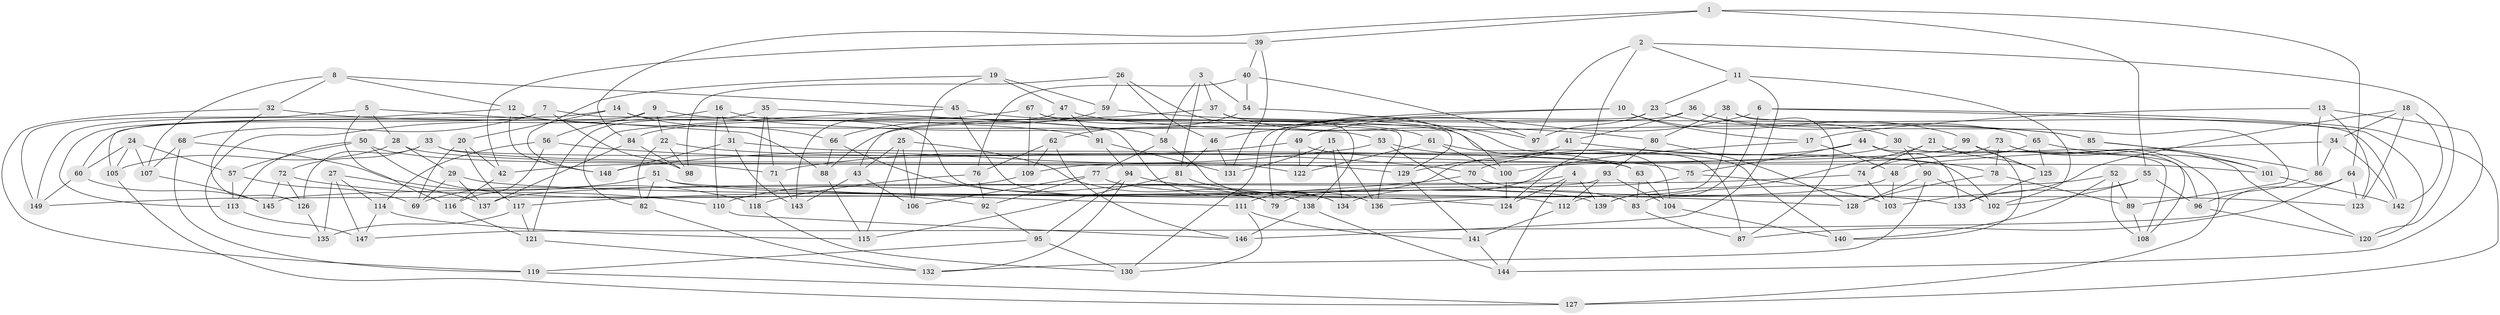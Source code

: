 // Generated by graph-tools (version 1.1) at 2025/16/03/09/25 04:16:19]
// undirected, 149 vertices, 298 edges
graph export_dot {
graph [start="1"]
  node [color=gray90,style=filled];
  1;
  2;
  3;
  4;
  5;
  6;
  7;
  8;
  9;
  10;
  11;
  12;
  13;
  14;
  15;
  16;
  17;
  18;
  19;
  20;
  21;
  22;
  23;
  24;
  25;
  26;
  27;
  28;
  29;
  30;
  31;
  32;
  33;
  34;
  35;
  36;
  37;
  38;
  39;
  40;
  41;
  42;
  43;
  44;
  45;
  46;
  47;
  48;
  49;
  50;
  51;
  52;
  53;
  54;
  55;
  56;
  57;
  58;
  59;
  60;
  61;
  62;
  63;
  64;
  65;
  66;
  67;
  68;
  69;
  70;
  71;
  72;
  73;
  74;
  75;
  76;
  77;
  78;
  79;
  80;
  81;
  82;
  83;
  84;
  85;
  86;
  87;
  88;
  89;
  90;
  91;
  92;
  93;
  94;
  95;
  96;
  97;
  98;
  99;
  100;
  101;
  102;
  103;
  104;
  105;
  106;
  107;
  108;
  109;
  110;
  111;
  112;
  113;
  114;
  115;
  116;
  117;
  118;
  119;
  120;
  121;
  122;
  123;
  124;
  125;
  126;
  127;
  128;
  129;
  130;
  131;
  132;
  133;
  134;
  135;
  136;
  137;
  138;
  139;
  140;
  141;
  142;
  143;
  144;
  145;
  146;
  147;
  148;
  149;
  1 -- 64;
  1 -- 55;
  1 -- 84;
  1 -- 39;
  2 -- 11;
  2 -- 97;
  2 -- 124;
  2 -- 120;
  3 -- 37;
  3 -- 81;
  3 -- 58;
  3 -- 54;
  4 -- 139;
  4 -- 124;
  4 -- 137;
  4 -- 144;
  5 -- 28;
  5 -- 88;
  5 -- 149;
  5 -- 116;
  6 -- 127;
  6 -- 120;
  6 -- 139;
  6 -- 49;
  7 -- 98;
  7 -- 68;
  7 -- 113;
  7 -- 136;
  8 -- 12;
  8 -- 32;
  8 -- 107;
  8 -- 45;
  9 -- 80;
  9 -- 22;
  9 -- 56;
  9 -- 60;
  10 -- 46;
  10 -- 99;
  10 -- 130;
  10 -- 17;
  11 -- 23;
  11 -- 102;
  11 -- 146;
  12 -- 149;
  12 -- 148;
  12 -- 53;
  13 -- 17;
  13 -- 123;
  13 -- 144;
  13 -- 86;
  14 -- 20;
  14 -- 66;
  14 -- 134;
  14 -- 105;
  15 -- 131;
  15 -- 136;
  15 -- 134;
  15 -- 122;
  16 -- 135;
  16 -- 31;
  16 -- 110;
  16 -- 124;
  17 -- 48;
  17 -- 134;
  18 -- 142;
  18 -- 123;
  18 -- 103;
  18 -- 34;
  19 -- 47;
  19 -- 106;
  19 -- 148;
  19 -- 59;
  20 -- 42;
  20 -- 69;
  20 -- 117;
  21 -- 140;
  21 -- 125;
  21 -- 74;
  21 -- 139;
  22 -- 82;
  22 -- 75;
  22 -- 98;
  23 -- 79;
  23 -- 97;
  23 -- 30;
  24 -- 57;
  24 -- 60;
  24 -- 105;
  24 -- 107;
  25 -- 43;
  25 -- 115;
  25 -- 106;
  25 -- 138;
  26 -- 98;
  26 -- 100;
  26 -- 46;
  26 -- 59;
  27 -- 137;
  27 -- 135;
  27 -- 114;
  27 -- 147;
  28 -- 105;
  28 -- 29;
  28 -- 129;
  29 -- 123;
  29 -- 69;
  29 -- 137;
  30 -- 96;
  30 -- 42;
  30 -- 90;
  31 -- 143;
  31 -- 148;
  31 -- 63;
  32 -- 126;
  32 -- 119;
  32 -- 91;
  33 -- 72;
  33 -- 126;
  33 -- 122;
  33 -- 102;
  34 -- 86;
  34 -- 142;
  34 -- 48;
  35 -- 71;
  35 -- 118;
  35 -- 58;
  35 -- 121;
  36 -- 65;
  36 -- 41;
  36 -- 88;
  36 -- 89;
  37 -- 97;
  37 -- 43;
  37 -- 138;
  38 -- 142;
  38 -- 87;
  38 -- 112;
  38 -- 80;
  39 -- 40;
  39 -- 42;
  39 -- 131;
  40 -- 76;
  40 -- 54;
  40 -- 97;
  41 -- 129;
  41 -- 78;
  41 -- 111;
  42 -- 116;
  43 -- 106;
  43 -- 143;
  44 -- 75;
  44 -- 70;
  44 -- 108;
  44 -- 133;
  45 -- 61;
  45 -- 82;
  45 -- 79;
  46 -- 131;
  46 -- 81;
  47 -- 143;
  47 -- 91;
  47 -- 85;
  48 -- 103;
  48 -- 136;
  49 -- 71;
  49 -- 122;
  49 -- 101;
  50 -- 92;
  50 -- 57;
  50 -- 71;
  50 -- 113;
  51 -- 69;
  51 -- 111;
  51 -- 112;
  51 -- 82;
  52 -- 83;
  52 -- 89;
  52 -- 108;
  52 -- 140;
  53 -- 63;
  53 -- 83;
  53 -- 148;
  54 -- 140;
  54 -- 62;
  55 -- 96;
  55 -- 133;
  55 -- 102;
  56 -- 114;
  56 -- 70;
  56 -- 116;
  57 -- 69;
  57 -- 113;
  58 -- 136;
  58 -- 77;
  59 -- 66;
  59 -- 85;
  60 -- 145;
  60 -- 149;
  61 -- 122;
  61 -- 104;
  61 -- 100;
  62 -- 76;
  62 -- 146;
  62 -- 109;
  63 -- 104;
  63 -- 83;
  64 -- 123;
  64 -- 147;
  64 -- 87;
  65 -- 74;
  65 -- 125;
  65 -- 101;
  66 -- 88;
  66 -- 79;
  67 -- 87;
  67 -- 84;
  67 -- 129;
  67 -- 109;
  68 -- 119;
  68 -- 118;
  68 -- 107;
  70 -- 133;
  70 -- 117;
  71 -- 143;
  72 -- 110;
  72 -- 145;
  72 -- 126;
  73 -- 78;
  73 -- 120;
  73 -- 127;
  73 -- 100;
  74 -- 145;
  74 -- 103;
  75 -- 103;
  75 -- 79;
  76 -- 92;
  76 -- 118;
  77 -- 139;
  77 -- 92;
  77 -- 106;
  78 -- 89;
  78 -- 128;
  80 -- 128;
  80 -- 93;
  81 -- 115;
  81 -- 134;
  82 -- 132;
  83 -- 87;
  84 -- 137;
  84 -- 98;
  85 -- 101;
  85 -- 86;
  86 -- 96;
  88 -- 115;
  89 -- 108;
  90 -- 102;
  90 -- 132;
  90 -- 128;
  91 -- 94;
  91 -- 131;
  92 -- 95;
  93 -- 149;
  93 -- 104;
  93 -- 112;
  94 -- 132;
  94 -- 128;
  94 -- 95;
  95 -- 130;
  95 -- 119;
  96 -- 120;
  99 -- 125;
  99 -- 108;
  99 -- 109;
  100 -- 124;
  101 -- 142;
  104 -- 140;
  105 -- 127;
  107 -- 145;
  109 -- 110;
  110 -- 146;
  111 -- 141;
  111 -- 130;
  112 -- 141;
  113 -- 147;
  114 -- 147;
  114 -- 115;
  116 -- 121;
  117 -- 135;
  117 -- 121;
  118 -- 130;
  119 -- 127;
  121 -- 132;
  125 -- 133;
  126 -- 135;
  129 -- 141;
  138 -- 144;
  138 -- 146;
  141 -- 144;
}
